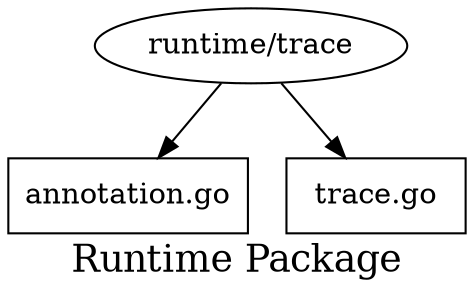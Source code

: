 digraph runtime {
    fontsize = 18
    label = "Runtime Package"
    folder_trace [label="runtime/trace"]
    node [shape=rectangle width="1.2px"]
    file_annotation [label="annotation.go"]
    file_trace [label="trace.go"]
    folder_trace -> {file_annotation, file_trace}
}
